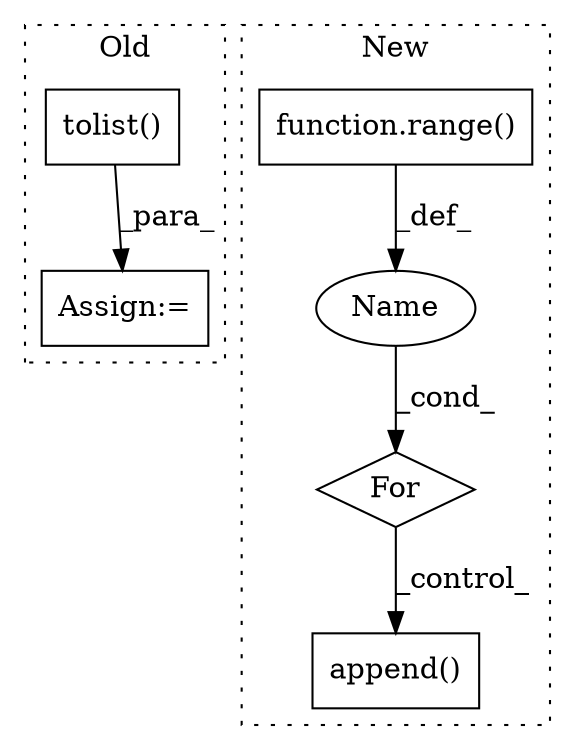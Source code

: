 digraph G {
subgraph cluster0 {
1 [label="tolist()" a="75" s="2566" l="33" shape="box"];
4 [label="Assign:=" a="68" s="2621" l="3" shape="box"];
label = "Old";
style="dotted";
}
subgraph cluster1 {
2 [label="function.range()" a="75" s="3235,3254" l="6,1" shape="box"];
3 [label="For" a="107" s="3226,3255" l="4,14" shape="diamond"];
5 [label="Name" a="87" s="3230" l="1" shape="ellipse"];
6 [label="append()" a="75" s="3350,3400" l="24,1" shape="box"];
label = "New";
style="dotted";
}
1 -> 4 [label="_para_"];
2 -> 5 [label="_def_"];
3 -> 6 [label="_control_"];
5 -> 3 [label="_cond_"];
}